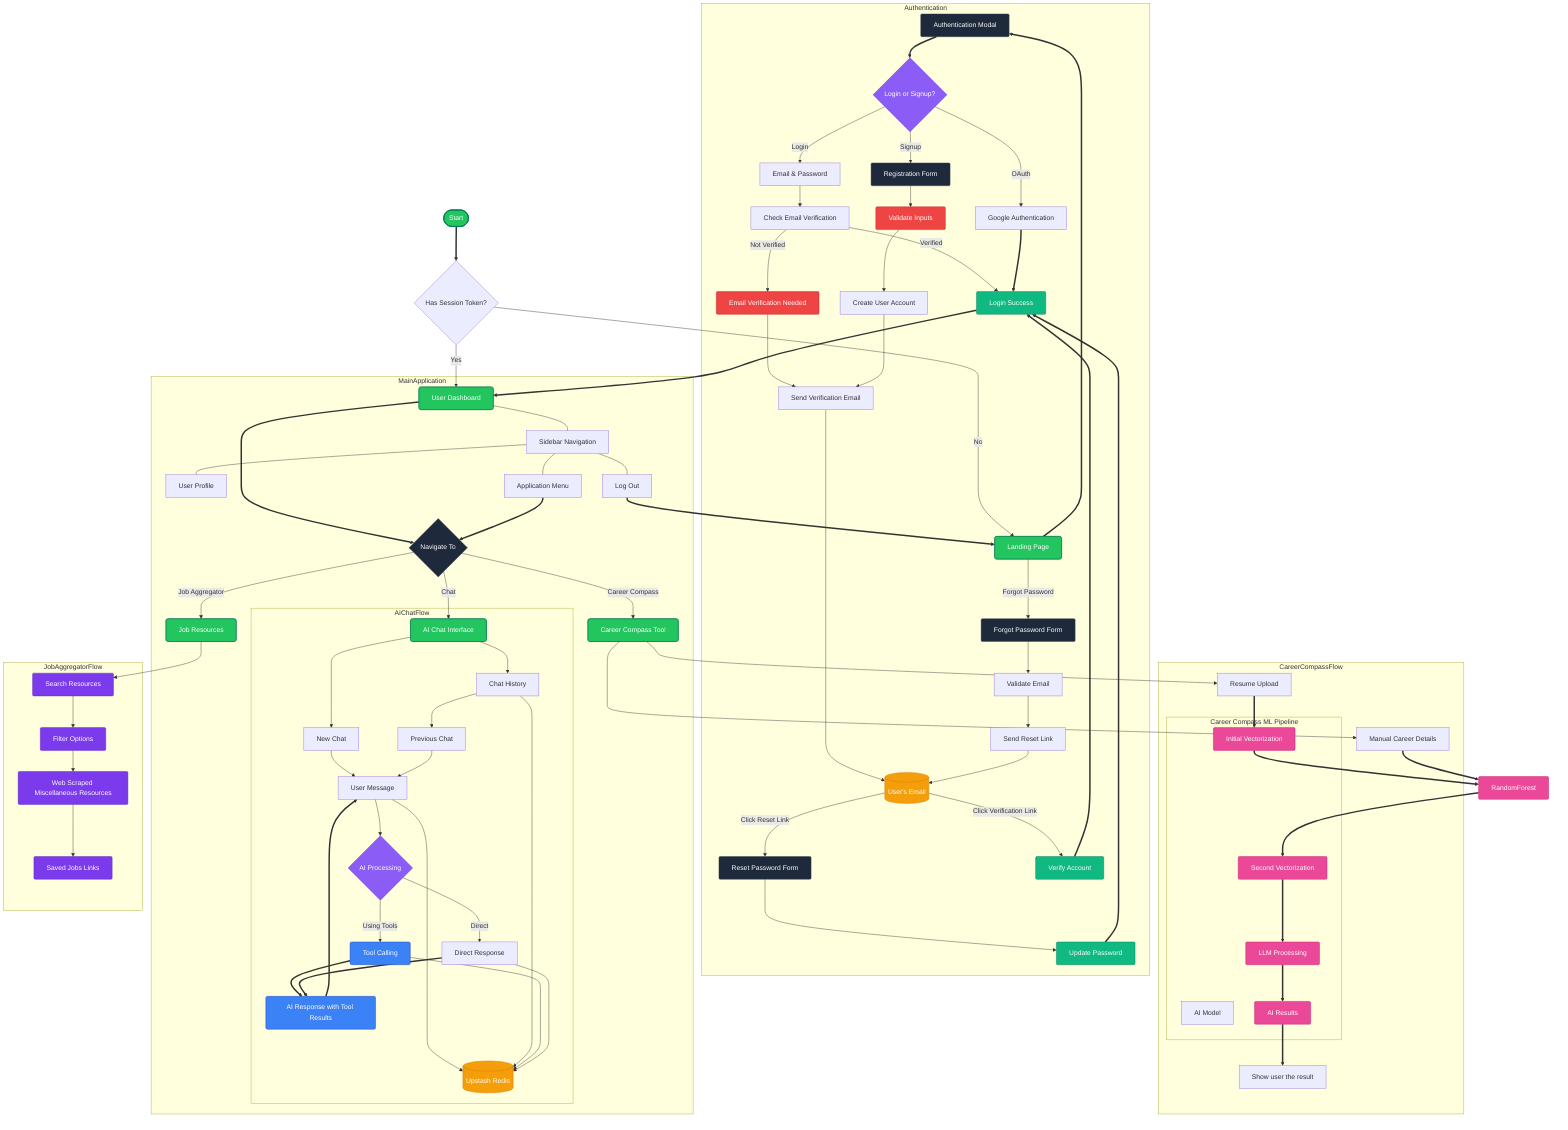 ---
config:
  layout: fixed
---
flowchart TB
 subgraph Authentication["Authentication"]
    direction TB
        AuthModal["Authentication Modal"]
        LandingPage["Landing Page"]
        Login{"Login or Signup?"}
        CredentialsLogin["Email & Password"]
        SignupForm["Registration Form"]
        GoogleLogin["Google Authentication"]
        CheckVerification["Check Email Verification"]
        LoginSuccess["Login Success"]
        VerificationNeeded["Email Verification Needed"]
        SendVerificationEmail["Send Verification Email"]
        UserEmail@{ label: "User's Email" }
        ValidateSignup["Validate Inputs"]
        CreateUser["Create User Account"]
        ForgotPassword["Forgot Password Form"]
        ValidateEmail["Validate Email"]
        SendResetLink["Send Reset Link"]
        ResetPassword["Reset Password Form"]
        UpdatePassword["Update Password"]
        VerifyAccount["Verify Account"]
  end
 subgraph AIChatFlow["AIChatFlow"]
    direction TB
        NewChat["New Chat"]
        ChatSection["AI Chat Interface"]
        ChatHistory["Chat History"]
        UserMessage["User Message"]
        PreviousChat["Previous Chat"]
        AIProcessing{"AI Processing"}
        ToolCalling["Tool Calling"]
        DirectResponse["Direct Response"]
        Redis[("Upstash Redis")]
        AIResponse["AI Response with Tool Results"]
  end
 subgraph MainApplication["MainApplication"]
    direction TB
        Navigation{"Navigate To"}
        Dashboard["User Dashboard"]
        CareerCompass["Career Compass Tool"]
        Aggregator["Job Resources"]
        UserProfile["User Profile"]
        SidebarNav["Sidebar Navigation"]
        AppMenu["Application Menu"]
        LogOut["Log Out"]
        AIChatFlow
  end
 subgraph MLPipeline["Career Compass ML Pipeline"]
    direction LR
        InitialVector["Initial Vectorization"]
        MLModel["AI Model"]
        SecondVector["Second Vectorization"]
        LLMProcessing["LLM Processing"]
        AIResults["AI Results"]
  end
 subgraph CareerCompassFlow["CareerCompassFlow"]
    direction TB
        ResumeUpload["Resume Upload"]
        ManualDetails["Manual Career Details"]
        MLPipeline
        CareerVisualization["Show user the result"]
  end
 subgraph JobAggregatorFlow["JobAggregatorFlow"]
    direction TB
        JobSearch["Search Resources"]
        FilterOptions["Filter Options"]
        JobResources["Web Scraped Miscellaneous Resources"]
        SavedJobs["Saved Jobs Links"]
  end
    Start(["Start"]) ==> CheckSession{"Has Session Token?"}
    CheckSession -- No --> LandingPage
    CheckSession -- Yes --> Dashboard
    LandingPage ==> AuthModal
    AuthModal ==> Login
    Login -- Login --> CredentialsLogin
    Login -- Signup --> SignupForm
    Login -- OAuth --> GoogleLogin
    CredentialsLogin --> CheckVerification
    CheckVerification -- Verified --> LoginSuccess
    CheckVerification -- Not Verified --> VerificationNeeded
    VerificationNeeded --> SendVerificationEmail
    SendVerificationEmail --> UserEmail
    SignupForm --> ValidateSignup
    ValidateSignup --> CreateUser
    CreateUser --> SendVerificationEmail
    LandingPage -- Forgot Password --> ForgotPassword
    ForgotPassword --> ValidateEmail
    ValidateEmail --> SendResetLink
    SendResetLink --> UserEmail
    UserEmail -- Click Reset Link --> ResetPassword
    ResetPassword --> UpdatePassword
    UserEmail -- Click Verification Link --> VerifyAccount
    VerifyAccount ==> LoginSuccess
    GoogleLogin ==> LoginSuccess
    UpdatePassword ==> LoginSuccess
    LoginSuccess ==> Dashboard
    Dashboard ==> Navigation
    Navigation -- Chat --> ChatSection
    Navigation -- Career Compass --> CareerCompass
    Navigation -- Job Aggregator --> Aggregator
    SidebarNav --- UserProfile & AppMenu & LogOut
    AppMenu ==> Navigation
    ChatSection --> NewChat & ChatHistory
    NewChat --> UserMessage
    ChatHistory --> PreviousChat
    PreviousChat --> UserMessage
    UserMessage --> AIProcessing
    AIProcessing -- Using Tools --> ToolCalling
    AIProcessing -- Direct --> DirectResponse
    UserMessage ---> Redis
    ChatHistory ---> Redis
    ToolCalling ---> Redis
    DirectResponse ---> Redis
    ToolCalling ==> AIResponse
    DirectResponse ==> AIResponse
    AIResponse ==> UserMessage
    CareerCompass --> ResumeUpload & ManualDetails
    InitialVector ==> RandomForest
    RandomForest ==> SecondVector
    SecondVector ==> LLMProcessing
    LLMProcessing ==> AIResults
    ResumeUpload ==> InitialVector
    ManualDetails ==> RandomForest
    AIResults ==> CareerVisualization
    Aggregator --> JobSearch
    JobSearch --> FilterOptions
    FilterOptions --> JobResources
    JobResources --> SavedJobs
    Dashboard --- SidebarNav
    LogOut ==> LandingPage
    UserEmail@{ shape: cylinder}
     AuthModal:::secondary
     LandingPage:::primary
     Login:::decision
     SignupForm:::secondary
     LoginSuccess:::success
     VerificationNeeded:::error
     UserEmail:::database
     ValidateSignup:::error
     ForgotPassword:::secondary
     ResetPassword:::secondary
     UpdatePassword:::success
     VerifyAccount:::success
     ChatSection:::primary
     AIProcessing:::accent
     AIProcessing:::decision
     ToolCalling:::accent
     Redis:::database
     AIResponse:::accent
     Navigation:::secondary
     Dashboard:::primary
     CareerCompass:::primary
     Aggregator:::primary
     InitialVector:::ml
     RandomForest:::ml
     SecondVector:::ml
     LLMProcessing:::ml
     AIResults:::ml
     JobSearch:::aggregator
     FilterOptions:::aggregator
     JobResources:::aggregator
     SavedJobs:::aggregator
     Start:::primary
    classDef primary fill:#22c55e,stroke:#047857,color:white,stroke-width:2px,rx:5px
    classDef secondary fill:#1e293b,stroke:#334155,color:white,stroke-width:1px,rx:3px
    classDef accent fill:#3b82f6,stroke:#1e40af,color:white,stroke-width:1px,rx:4px
    classDef error fill:#ef4444,stroke:#b91c1c,color:white,stroke-width:1px,rx:3px
    classDef success fill:#10b981,stroke:#047857,color:white,stroke-width:1px,rx:3px
    classDef decision fill:#8b5cf6,stroke:#6d28d9,color:white,stroke-width:1px,rx:10px
    classDef database fill:#f59e0b,stroke:#d97706,color:white,stroke-width:1px,rx:3px
    classDef ml fill:#ec4899,stroke:#be185d,color:white,stroke-width:1px,rx:3px
    classDef aggregator fill:#7c3aed,stroke:#5b21b6,color:white,stroke-width:1px,rx:3px